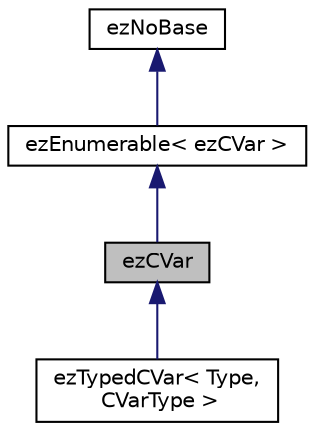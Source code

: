 digraph "ezCVar"
{
 // LATEX_PDF_SIZE
  edge [fontname="Helvetica",fontsize="10",labelfontname="Helvetica",labelfontsize="10"];
  node [fontname="Helvetica",fontsize="10",shape=record];
  Node1 [label="ezCVar",height=0.2,width=0.4,color="black", fillcolor="grey75", style="filled", fontcolor="black",tooltip="CVars are global variables that are used for configuring the engine."];
  Node2 -> Node1 [dir="back",color="midnightblue",fontsize="10",style="solid",fontname="Helvetica"];
  Node2 [label="ezEnumerable\< ezCVar \>",height=0.2,width=0.4,color="black", fillcolor="white", style="filled",URL="$d5/d0b/classez_enumerable.htm",tooltip=" "];
  Node3 -> Node2 [dir="back",color="midnightblue",fontsize="10",style="solid",fontname="Helvetica"];
  Node3 [label="ezNoBase",height=0.2,width=0.4,color="black", fillcolor="white", style="filled",URL="$d4/d02/classez_no_base.htm",tooltip="Dummy type to pass to templates and macros that expect a base type for a class that has no base."];
  Node1 -> Node4 [dir="back",color="midnightblue",fontsize="10",style="solid",fontname="Helvetica"];
  Node4 [label="ezTypedCVar\< Type,\l CVarType \>",height=0.2,width=0.4,color="black", fillcolor="white", style="filled",URL="$d5/da2/classez_typed_c_var.htm",tooltip="[internal] Helper class to implement ezCVarInt, ezCVarFlag, ezCVarBool and ezCVarString."];
}
